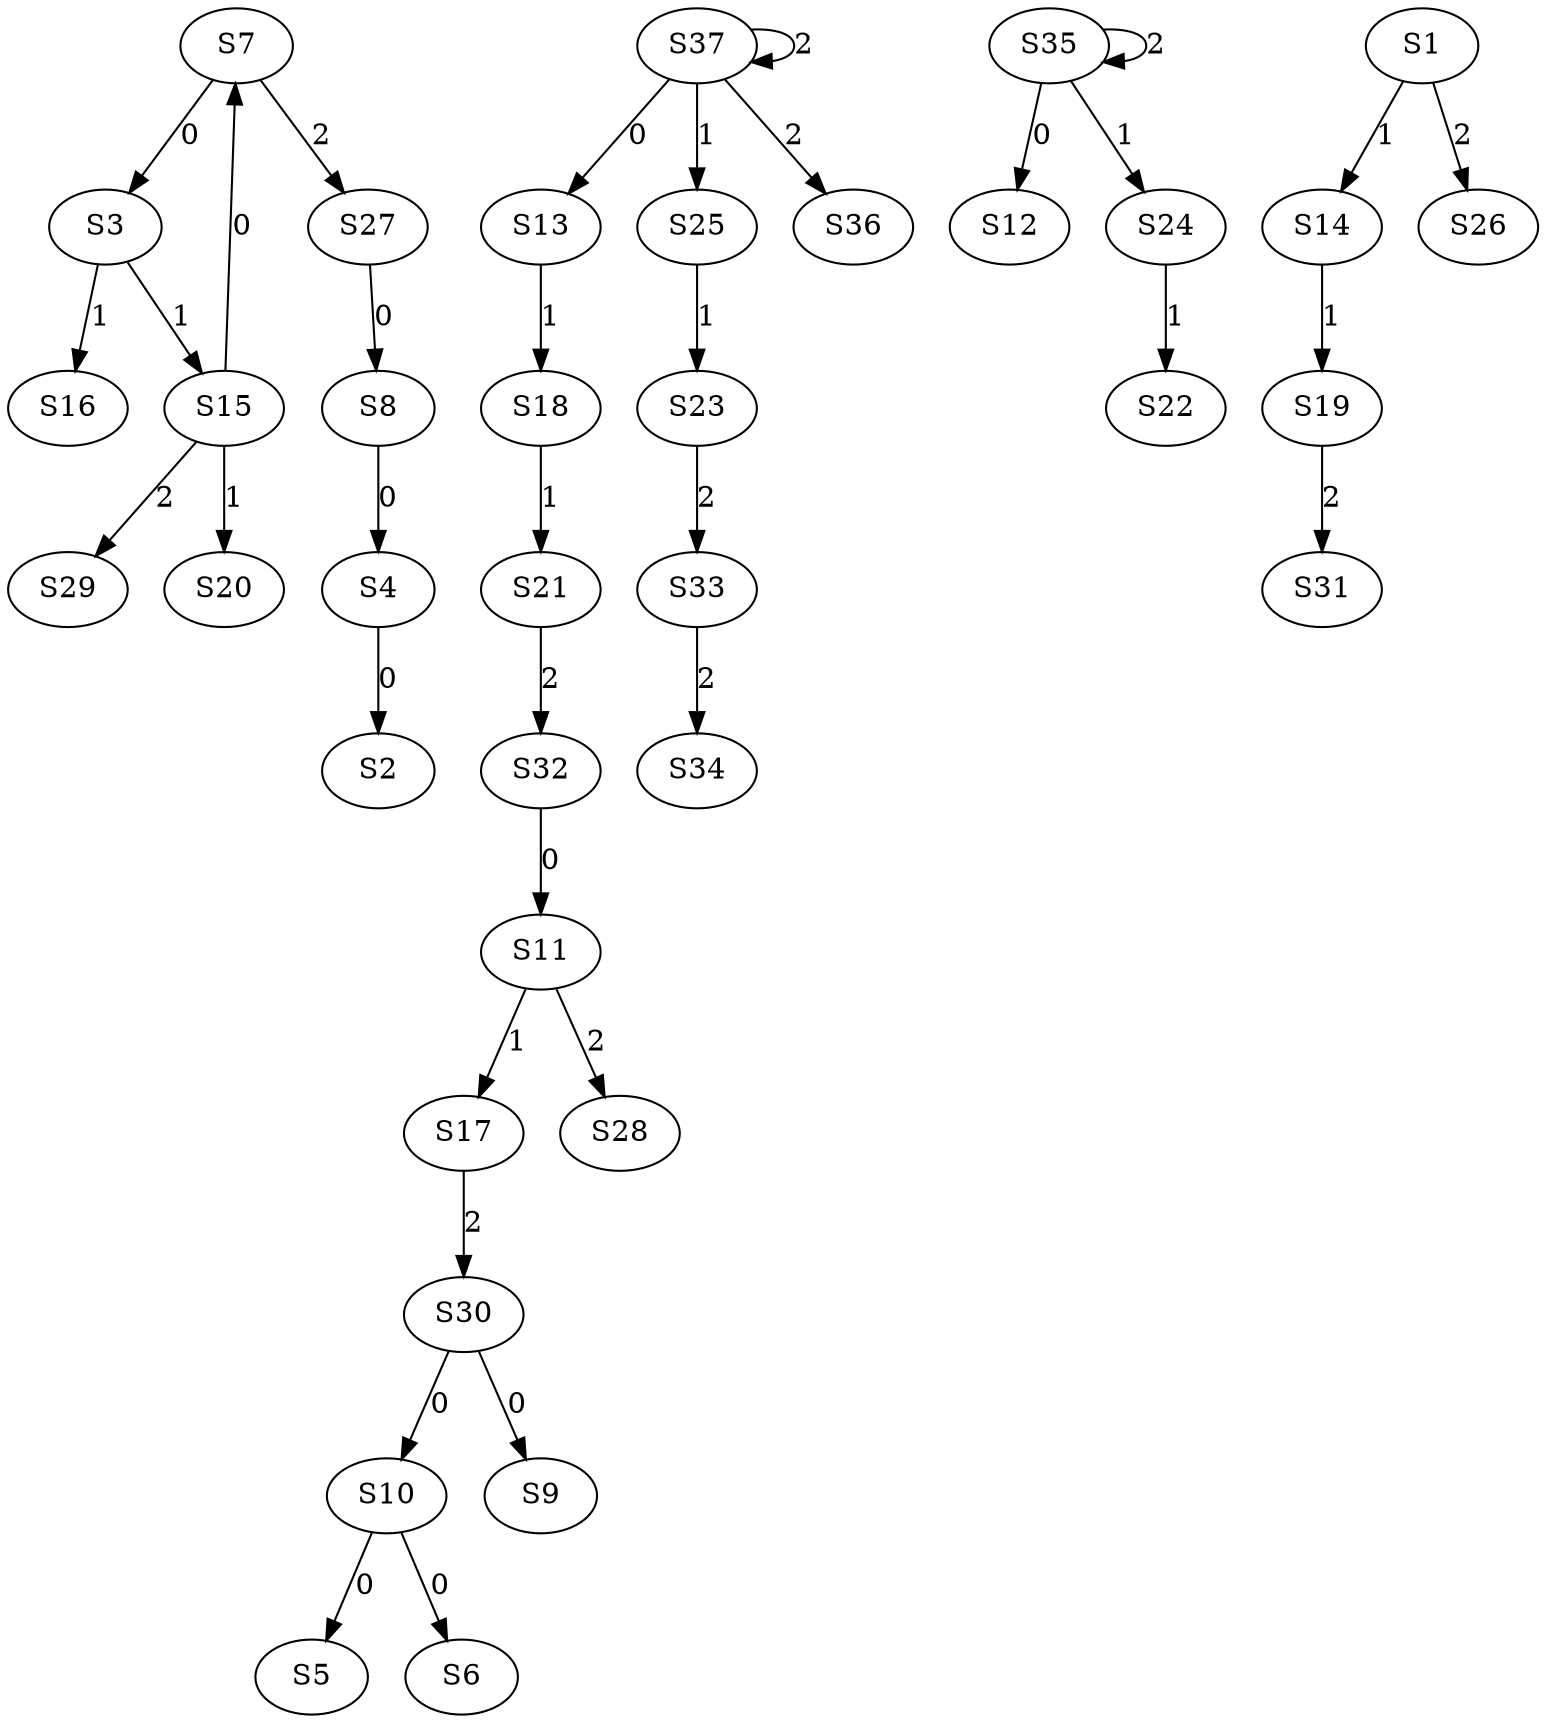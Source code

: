 strict digraph {
	S4 -> S2 [ label = 0 ];
	S7 -> S3 [ label = 0 ];
	S8 -> S4 [ label = 0 ];
	S10 -> S5 [ label = 0 ];
	S10 -> S6 [ label = 0 ];
	S15 -> S7 [ label = 0 ];
	S27 -> S8 [ label = 0 ];
	S30 -> S9 [ label = 0 ];
	S30 -> S10 [ label = 0 ];
	S32 -> S11 [ label = 0 ];
	S35 -> S12 [ label = 0 ];
	S37 -> S13 [ label = 0 ];
	S1 -> S14 [ label = 1 ];
	S3 -> S15 [ label = 1 ];
	S3 -> S16 [ label = 1 ];
	S11 -> S17 [ label = 1 ];
	S13 -> S18 [ label = 1 ];
	S14 -> S19 [ label = 1 ];
	S15 -> S20 [ label = 1 ];
	S18 -> S21 [ label = 1 ];
	S24 -> S22 [ label = 1 ];
	S25 -> S23 [ label = 1 ];
	S35 -> S24 [ label = 1 ];
	S37 -> S25 [ label = 1 ];
	S1 -> S26 [ label = 2 ];
	S7 -> S27 [ label = 2 ];
	S11 -> S28 [ label = 2 ];
	S15 -> S29 [ label = 2 ];
	S17 -> S30 [ label = 2 ];
	S19 -> S31 [ label = 2 ];
	S21 -> S32 [ label = 2 ];
	S23 -> S33 [ label = 2 ];
	S33 -> S34 [ label = 2 ];
	S35 -> S35 [ label = 2 ];
	S37 -> S36 [ label = 2 ];
	S37 -> S37 [ label = 2 ];
}